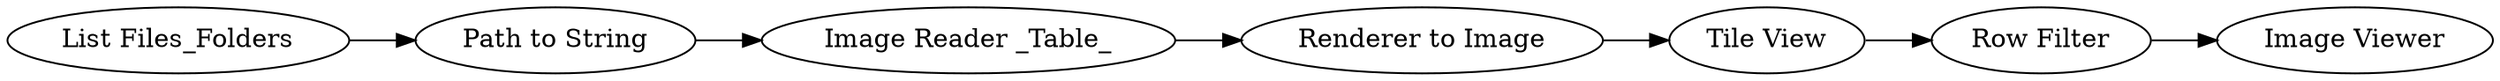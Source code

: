 digraph {
	4 -> 5
	3 -> 4
	5 -> 6
	1 -> 2
	2 -> 3
	6 -> 7
	5 [label="Tile View"]
	1 [label="List Files_Folders"]
	7 [label="Image Viewer"]
	4 [label="Renderer to Image"]
	6 [label="Row Filter"]
	3 [label="Image Reader _Table_"]
	2 [label="Path to String"]
	rankdir=LR
}
